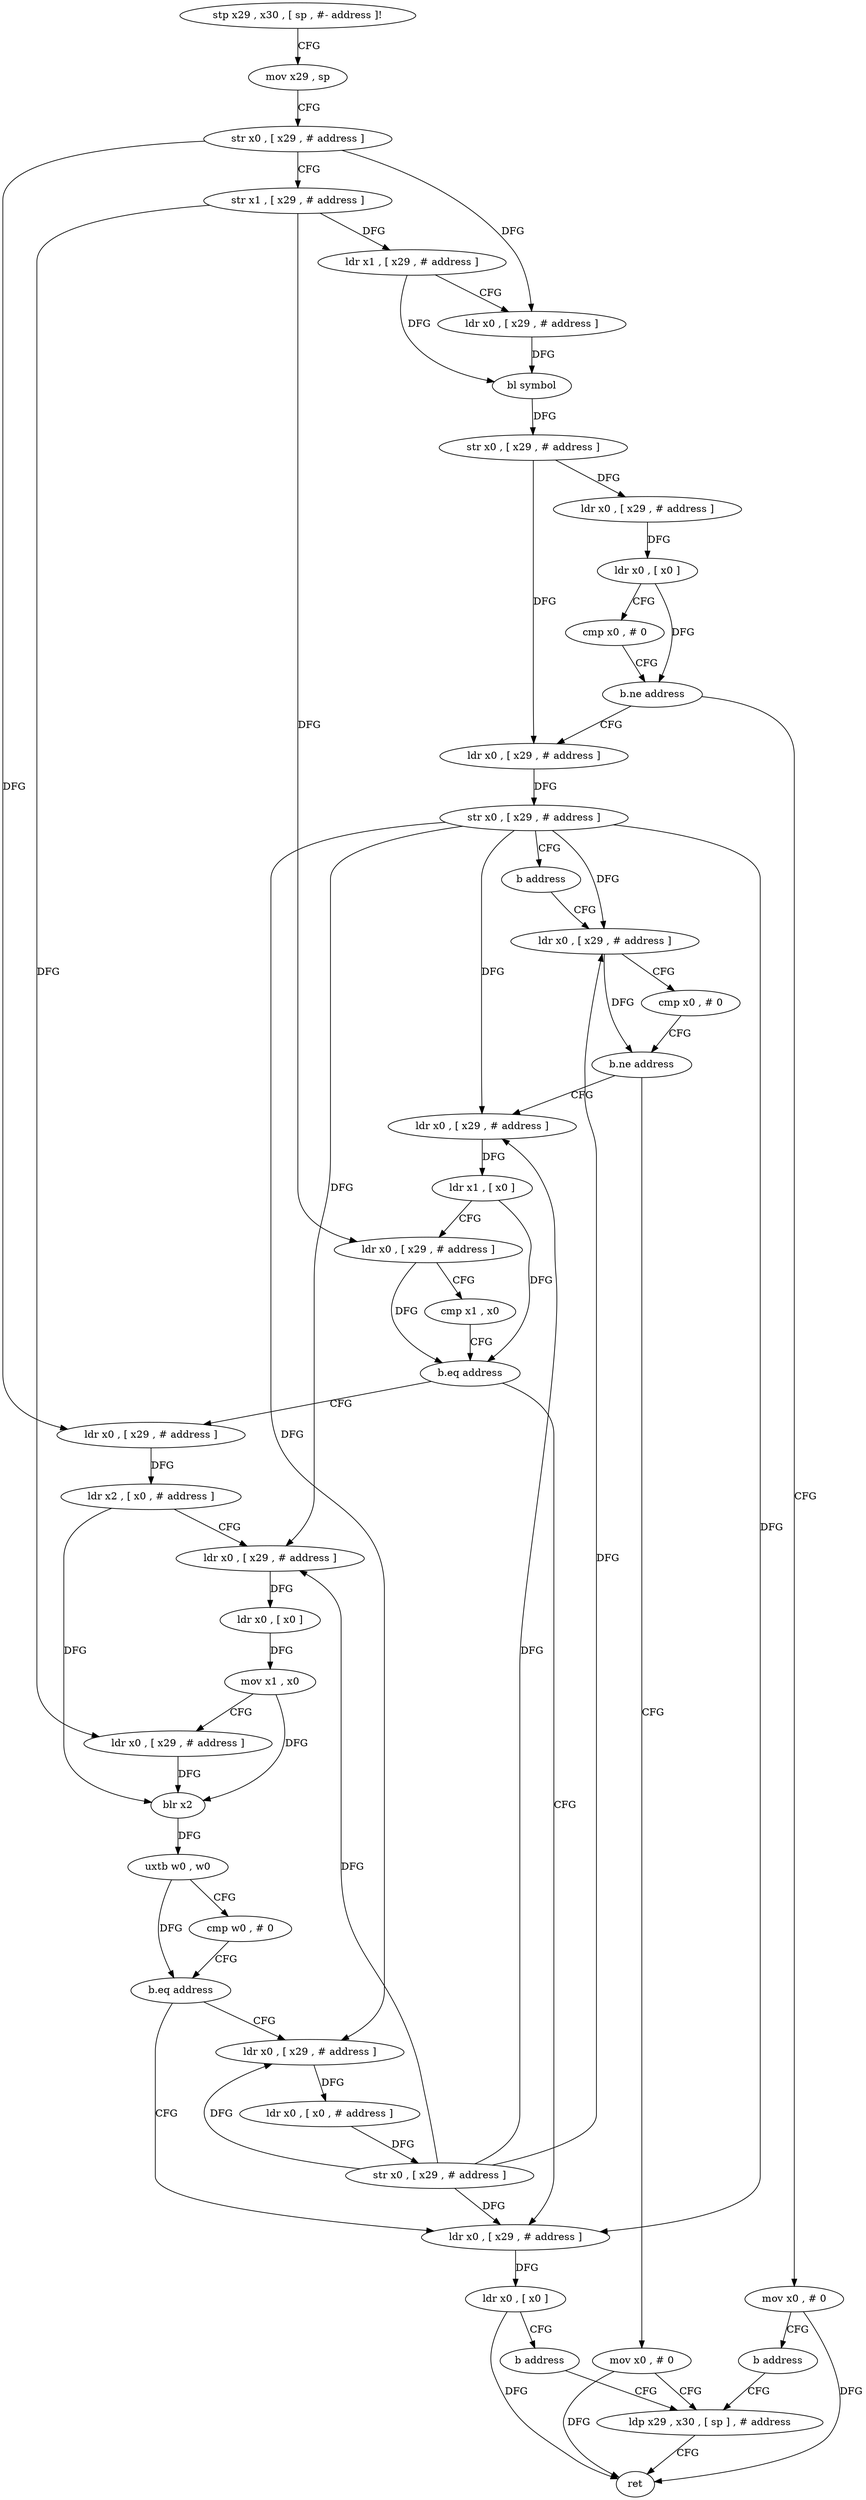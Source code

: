 digraph "func" {
"4316416" [label = "stp x29 , x30 , [ sp , #- address ]!" ]
"4316420" [label = "mov x29 , sp" ]
"4316424" [label = "str x0 , [ x29 , # address ]" ]
"4316428" [label = "str x1 , [ x29 , # address ]" ]
"4316432" [label = "ldr x1 , [ x29 , # address ]" ]
"4316436" [label = "ldr x0 , [ x29 , # address ]" ]
"4316440" [label = "bl symbol" ]
"4316444" [label = "str x0 , [ x29 , # address ]" ]
"4316448" [label = "ldr x0 , [ x29 , # address ]" ]
"4316452" [label = "ldr x0 , [ x0 ]" ]
"4316456" [label = "cmp x0 , # 0" ]
"4316460" [label = "b.ne address" ]
"4316472" [label = "ldr x0 , [ x29 , # address ]" ]
"4316464" [label = "mov x0 , # 0" ]
"4316476" [label = "str x0 , [ x29 , # address ]" ]
"4316480" [label = "b address" ]
"4316568" [label = "ldr x0 , [ x29 , # address ]" ]
"4316468" [label = "b address" ]
"4316584" [label = "ldp x29 , x30 , [ sp ] , # address" ]
"4316572" [label = "cmp x0 , # 0" ]
"4316576" [label = "b.ne address" ]
"4316484" [label = "ldr x0 , [ x29 , # address ]" ]
"4316580" [label = "mov x0 , # 0" ]
"4316588" [label = "ret" ]
"4316488" [label = "ldr x1 , [ x0 ]" ]
"4316492" [label = "ldr x0 , [ x29 , # address ]" ]
"4316496" [label = "cmp x1 , x0" ]
"4316500" [label = "b.eq address" ]
"4316544" [label = "ldr x0 , [ x29 , # address ]" ]
"4316504" [label = "ldr x0 , [ x29 , # address ]" ]
"4316548" [label = "ldr x0 , [ x0 ]" ]
"4316552" [label = "b address" ]
"4316508" [label = "ldr x2 , [ x0 , # address ]" ]
"4316512" [label = "ldr x0 , [ x29 , # address ]" ]
"4316516" [label = "ldr x0 , [ x0 ]" ]
"4316520" [label = "mov x1 , x0" ]
"4316524" [label = "ldr x0 , [ x29 , # address ]" ]
"4316528" [label = "blr x2" ]
"4316532" [label = "uxtb w0 , w0" ]
"4316536" [label = "cmp w0 , # 0" ]
"4316540" [label = "b.eq address" ]
"4316556" [label = "ldr x0 , [ x29 , # address ]" ]
"4316560" [label = "ldr x0 , [ x0 , # address ]" ]
"4316564" [label = "str x0 , [ x29 , # address ]" ]
"4316416" -> "4316420" [ label = "CFG" ]
"4316420" -> "4316424" [ label = "CFG" ]
"4316424" -> "4316428" [ label = "CFG" ]
"4316424" -> "4316436" [ label = "DFG" ]
"4316424" -> "4316504" [ label = "DFG" ]
"4316428" -> "4316432" [ label = "DFG" ]
"4316428" -> "4316492" [ label = "DFG" ]
"4316428" -> "4316524" [ label = "DFG" ]
"4316432" -> "4316436" [ label = "CFG" ]
"4316432" -> "4316440" [ label = "DFG" ]
"4316436" -> "4316440" [ label = "DFG" ]
"4316440" -> "4316444" [ label = "DFG" ]
"4316444" -> "4316448" [ label = "DFG" ]
"4316444" -> "4316472" [ label = "DFG" ]
"4316448" -> "4316452" [ label = "DFG" ]
"4316452" -> "4316456" [ label = "CFG" ]
"4316452" -> "4316460" [ label = "DFG" ]
"4316456" -> "4316460" [ label = "CFG" ]
"4316460" -> "4316472" [ label = "CFG" ]
"4316460" -> "4316464" [ label = "CFG" ]
"4316472" -> "4316476" [ label = "DFG" ]
"4316464" -> "4316468" [ label = "CFG" ]
"4316464" -> "4316588" [ label = "DFG" ]
"4316476" -> "4316480" [ label = "CFG" ]
"4316476" -> "4316568" [ label = "DFG" ]
"4316476" -> "4316484" [ label = "DFG" ]
"4316476" -> "4316544" [ label = "DFG" ]
"4316476" -> "4316512" [ label = "DFG" ]
"4316476" -> "4316556" [ label = "DFG" ]
"4316480" -> "4316568" [ label = "CFG" ]
"4316568" -> "4316572" [ label = "CFG" ]
"4316568" -> "4316576" [ label = "DFG" ]
"4316468" -> "4316584" [ label = "CFG" ]
"4316584" -> "4316588" [ label = "CFG" ]
"4316572" -> "4316576" [ label = "CFG" ]
"4316576" -> "4316484" [ label = "CFG" ]
"4316576" -> "4316580" [ label = "CFG" ]
"4316484" -> "4316488" [ label = "DFG" ]
"4316580" -> "4316584" [ label = "CFG" ]
"4316580" -> "4316588" [ label = "DFG" ]
"4316488" -> "4316492" [ label = "CFG" ]
"4316488" -> "4316500" [ label = "DFG" ]
"4316492" -> "4316496" [ label = "CFG" ]
"4316492" -> "4316500" [ label = "DFG" ]
"4316496" -> "4316500" [ label = "CFG" ]
"4316500" -> "4316544" [ label = "CFG" ]
"4316500" -> "4316504" [ label = "CFG" ]
"4316544" -> "4316548" [ label = "DFG" ]
"4316504" -> "4316508" [ label = "DFG" ]
"4316548" -> "4316552" [ label = "CFG" ]
"4316548" -> "4316588" [ label = "DFG" ]
"4316552" -> "4316584" [ label = "CFG" ]
"4316508" -> "4316512" [ label = "CFG" ]
"4316508" -> "4316528" [ label = "DFG" ]
"4316512" -> "4316516" [ label = "DFG" ]
"4316516" -> "4316520" [ label = "DFG" ]
"4316520" -> "4316524" [ label = "CFG" ]
"4316520" -> "4316528" [ label = "DFG" ]
"4316524" -> "4316528" [ label = "DFG" ]
"4316528" -> "4316532" [ label = "DFG" ]
"4316532" -> "4316536" [ label = "CFG" ]
"4316532" -> "4316540" [ label = "DFG" ]
"4316536" -> "4316540" [ label = "CFG" ]
"4316540" -> "4316556" [ label = "CFG" ]
"4316540" -> "4316544" [ label = "CFG" ]
"4316556" -> "4316560" [ label = "DFG" ]
"4316560" -> "4316564" [ label = "DFG" ]
"4316564" -> "4316568" [ label = "DFG" ]
"4316564" -> "4316484" [ label = "DFG" ]
"4316564" -> "4316544" [ label = "DFG" ]
"4316564" -> "4316512" [ label = "DFG" ]
"4316564" -> "4316556" [ label = "DFG" ]
}

